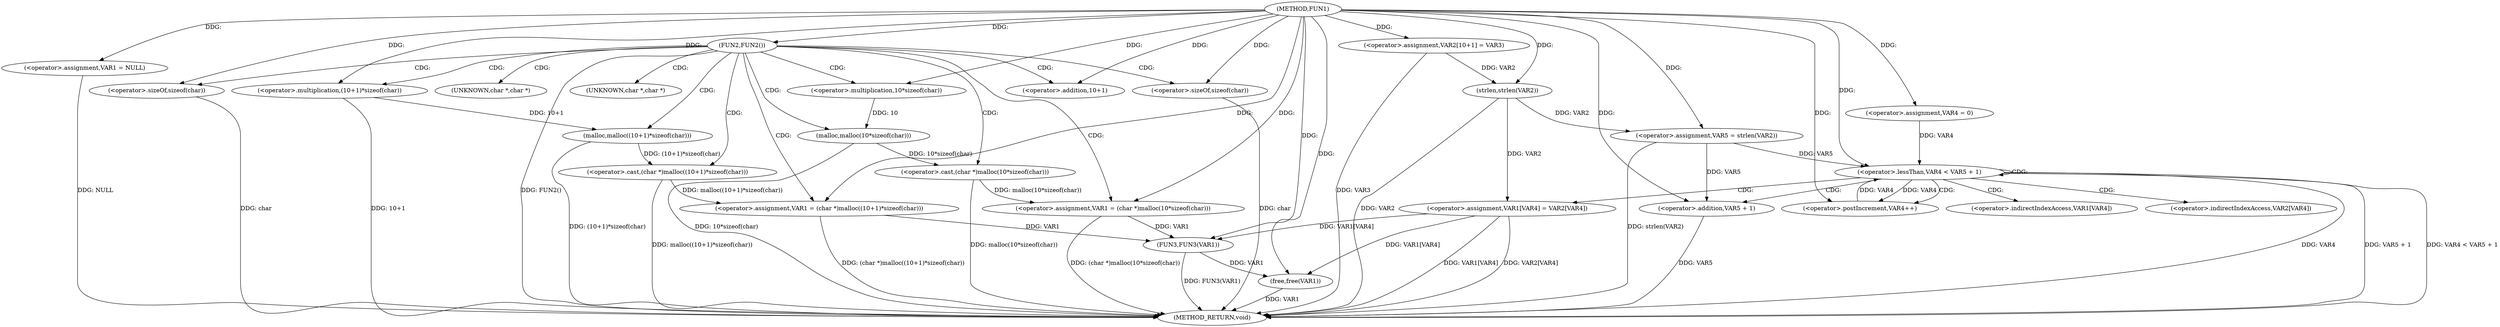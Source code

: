 digraph FUN1 {  
"1000100" [label = "(METHOD,FUN1)" ]
"1000165" [label = "(METHOD_RETURN,void)" ]
"1000103" [label = "(<operator>.assignment,VAR1 = NULL)" ]
"1000107" [label = "(FUN2,FUN2())" ]
"1000109" [label = "(<operator>.assignment,VAR1 = (char *)malloc(10*sizeof(char)))" ]
"1000111" [label = "(<operator>.cast,(char *)malloc(10*sizeof(char)))" ]
"1000113" [label = "(malloc,malloc(10*sizeof(char)))" ]
"1000114" [label = "(<operator>.multiplication,10*sizeof(char))" ]
"1000116" [label = "(<operator>.sizeOf,sizeof(char))" ]
"1000120" [label = "(<operator>.assignment,VAR1 = (char *)malloc((10+1)*sizeof(char)))" ]
"1000122" [label = "(<operator>.cast,(char *)malloc((10+1)*sizeof(char)))" ]
"1000124" [label = "(malloc,malloc((10+1)*sizeof(char)))" ]
"1000125" [label = "(<operator>.multiplication,(10+1)*sizeof(char))" ]
"1000126" [label = "(<operator>.addition,10+1)" ]
"1000129" [label = "(<operator>.sizeOf,sizeof(char))" ]
"1000133" [label = "(<operator>.assignment,VAR2[10+1] = VAR3)" ]
"1000138" [label = "(<operator>.assignment,VAR5 = strlen(VAR2))" ]
"1000140" [label = "(strlen,strlen(VAR2))" ]
"1000143" [label = "(<operator>.assignment,VAR4 = 0)" ]
"1000146" [label = "(<operator>.lessThan,VAR4 < VAR5 + 1)" ]
"1000148" [label = "(<operator>.addition,VAR5 + 1)" ]
"1000151" [label = "(<operator>.postIncrement,VAR4++)" ]
"1000154" [label = "(<operator>.assignment,VAR1[VAR4] = VAR2[VAR4])" ]
"1000161" [label = "(FUN3,FUN3(VAR1))" ]
"1000163" [label = "(free,free(VAR1))" ]
"1000112" [label = "(UNKNOWN,char *,char *)" ]
"1000123" [label = "(UNKNOWN,char *,char *)" ]
"1000155" [label = "(<operator>.indirectIndexAccess,VAR1[VAR4])" ]
"1000158" [label = "(<operator>.indirectIndexAccess,VAR2[VAR4])" ]
  "1000116" -> "1000165"  [ label = "DDG: char"] 
  "1000124" -> "1000165"  [ label = "DDG: (10+1)*sizeof(char)"] 
  "1000103" -> "1000165"  [ label = "DDG: NULL"] 
  "1000113" -> "1000165"  [ label = "DDG: 10*sizeof(char)"] 
  "1000140" -> "1000165"  [ label = "DDG: VAR2"] 
  "1000138" -> "1000165"  [ label = "DDG: strlen(VAR2)"] 
  "1000122" -> "1000165"  [ label = "DDG: malloc((10+1)*sizeof(char))"] 
  "1000129" -> "1000165"  [ label = "DDG: char"] 
  "1000163" -> "1000165"  [ label = "DDG: VAR1"] 
  "1000125" -> "1000165"  [ label = "DDG: 10+1"] 
  "1000107" -> "1000165"  [ label = "DDG: FUN2()"] 
  "1000154" -> "1000165"  [ label = "DDG: VAR1[VAR4]"] 
  "1000154" -> "1000165"  [ label = "DDG: VAR2[VAR4]"] 
  "1000148" -> "1000165"  [ label = "DDG: VAR5"] 
  "1000146" -> "1000165"  [ label = "DDG: VAR5 + 1"] 
  "1000133" -> "1000165"  [ label = "DDG: VAR3"] 
  "1000111" -> "1000165"  [ label = "DDG: malloc(10*sizeof(char))"] 
  "1000120" -> "1000165"  [ label = "DDG: (char *)malloc((10+1)*sizeof(char))"] 
  "1000146" -> "1000165"  [ label = "DDG: VAR4 < VAR5 + 1"] 
  "1000146" -> "1000165"  [ label = "DDG: VAR4"] 
  "1000109" -> "1000165"  [ label = "DDG: (char *)malloc(10*sizeof(char))"] 
  "1000161" -> "1000165"  [ label = "DDG: FUN3(VAR1)"] 
  "1000100" -> "1000103"  [ label = "DDG: "] 
  "1000100" -> "1000107"  [ label = "DDG: "] 
  "1000111" -> "1000109"  [ label = "DDG: malloc(10*sizeof(char))"] 
  "1000100" -> "1000109"  [ label = "DDG: "] 
  "1000113" -> "1000111"  [ label = "DDG: 10*sizeof(char)"] 
  "1000114" -> "1000113"  [ label = "DDG: 10"] 
  "1000100" -> "1000114"  [ label = "DDG: "] 
  "1000100" -> "1000116"  [ label = "DDG: "] 
  "1000122" -> "1000120"  [ label = "DDG: malloc((10+1)*sizeof(char))"] 
  "1000100" -> "1000120"  [ label = "DDG: "] 
  "1000124" -> "1000122"  [ label = "DDG: (10+1)*sizeof(char)"] 
  "1000125" -> "1000124"  [ label = "DDG: 10+1"] 
  "1000100" -> "1000125"  [ label = "DDG: "] 
  "1000100" -> "1000126"  [ label = "DDG: "] 
  "1000100" -> "1000129"  [ label = "DDG: "] 
  "1000100" -> "1000133"  [ label = "DDG: "] 
  "1000140" -> "1000138"  [ label = "DDG: VAR2"] 
  "1000100" -> "1000138"  [ label = "DDG: "] 
  "1000133" -> "1000140"  [ label = "DDG: VAR2"] 
  "1000100" -> "1000140"  [ label = "DDG: "] 
  "1000100" -> "1000143"  [ label = "DDG: "] 
  "1000151" -> "1000146"  [ label = "DDG: VAR4"] 
  "1000143" -> "1000146"  [ label = "DDG: VAR4"] 
  "1000100" -> "1000146"  [ label = "DDG: "] 
  "1000138" -> "1000146"  [ label = "DDG: VAR5"] 
  "1000138" -> "1000148"  [ label = "DDG: VAR5"] 
  "1000100" -> "1000148"  [ label = "DDG: "] 
  "1000146" -> "1000151"  [ label = "DDG: VAR4"] 
  "1000100" -> "1000151"  [ label = "DDG: "] 
  "1000140" -> "1000154"  [ label = "DDG: VAR2"] 
  "1000154" -> "1000161"  [ label = "DDG: VAR1[VAR4]"] 
  "1000120" -> "1000161"  [ label = "DDG: VAR1"] 
  "1000109" -> "1000161"  [ label = "DDG: VAR1"] 
  "1000100" -> "1000161"  [ label = "DDG: "] 
  "1000154" -> "1000163"  [ label = "DDG: VAR1[VAR4]"] 
  "1000161" -> "1000163"  [ label = "DDG: VAR1"] 
  "1000100" -> "1000163"  [ label = "DDG: "] 
  "1000107" -> "1000112"  [ label = "CDG: "] 
  "1000107" -> "1000125"  [ label = "CDG: "] 
  "1000107" -> "1000116"  [ label = "CDG: "] 
  "1000107" -> "1000120"  [ label = "CDG: "] 
  "1000107" -> "1000113"  [ label = "CDG: "] 
  "1000107" -> "1000111"  [ label = "CDG: "] 
  "1000107" -> "1000126"  [ label = "CDG: "] 
  "1000107" -> "1000109"  [ label = "CDG: "] 
  "1000107" -> "1000129"  [ label = "CDG: "] 
  "1000107" -> "1000123"  [ label = "CDG: "] 
  "1000107" -> "1000124"  [ label = "CDG: "] 
  "1000107" -> "1000114"  [ label = "CDG: "] 
  "1000107" -> "1000122"  [ label = "CDG: "] 
  "1000146" -> "1000158"  [ label = "CDG: "] 
  "1000146" -> "1000155"  [ label = "CDG: "] 
  "1000146" -> "1000154"  [ label = "CDG: "] 
  "1000146" -> "1000151"  [ label = "CDG: "] 
  "1000146" -> "1000148"  [ label = "CDG: "] 
  "1000146" -> "1000146"  [ label = "CDG: "] 
}
